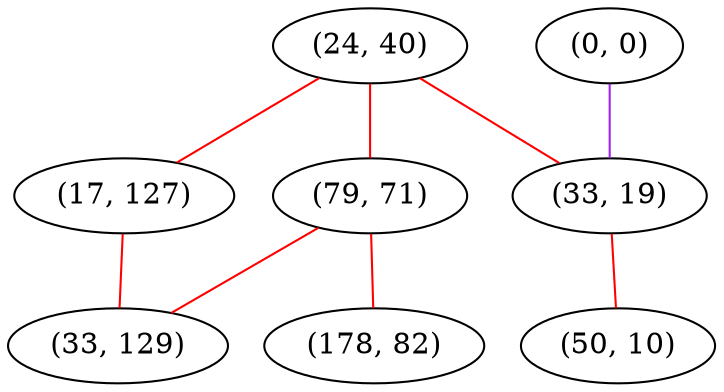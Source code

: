 graph "" {
"(24, 40)";
"(0, 0)";
"(17, 127)";
"(33, 19)";
"(79, 71)";
"(178, 82)";
"(33, 129)";
"(50, 10)";
"(24, 40)" -- "(33, 19)"  [color=red, key=0, weight=1];
"(24, 40)" -- "(79, 71)"  [color=red, key=0, weight=1];
"(24, 40)" -- "(17, 127)"  [color=red, key=0, weight=1];
"(0, 0)" -- "(33, 19)"  [color=purple, key=0, weight=4];
"(17, 127)" -- "(33, 129)"  [color=red, key=0, weight=1];
"(33, 19)" -- "(50, 10)"  [color=red, key=0, weight=1];
"(79, 71)" -- "(33, 129)"  [color=red, key=0, weight=1];
"(79, 71)" -- "(178, 82)"  [color=red, key=0, weight=1];
}
